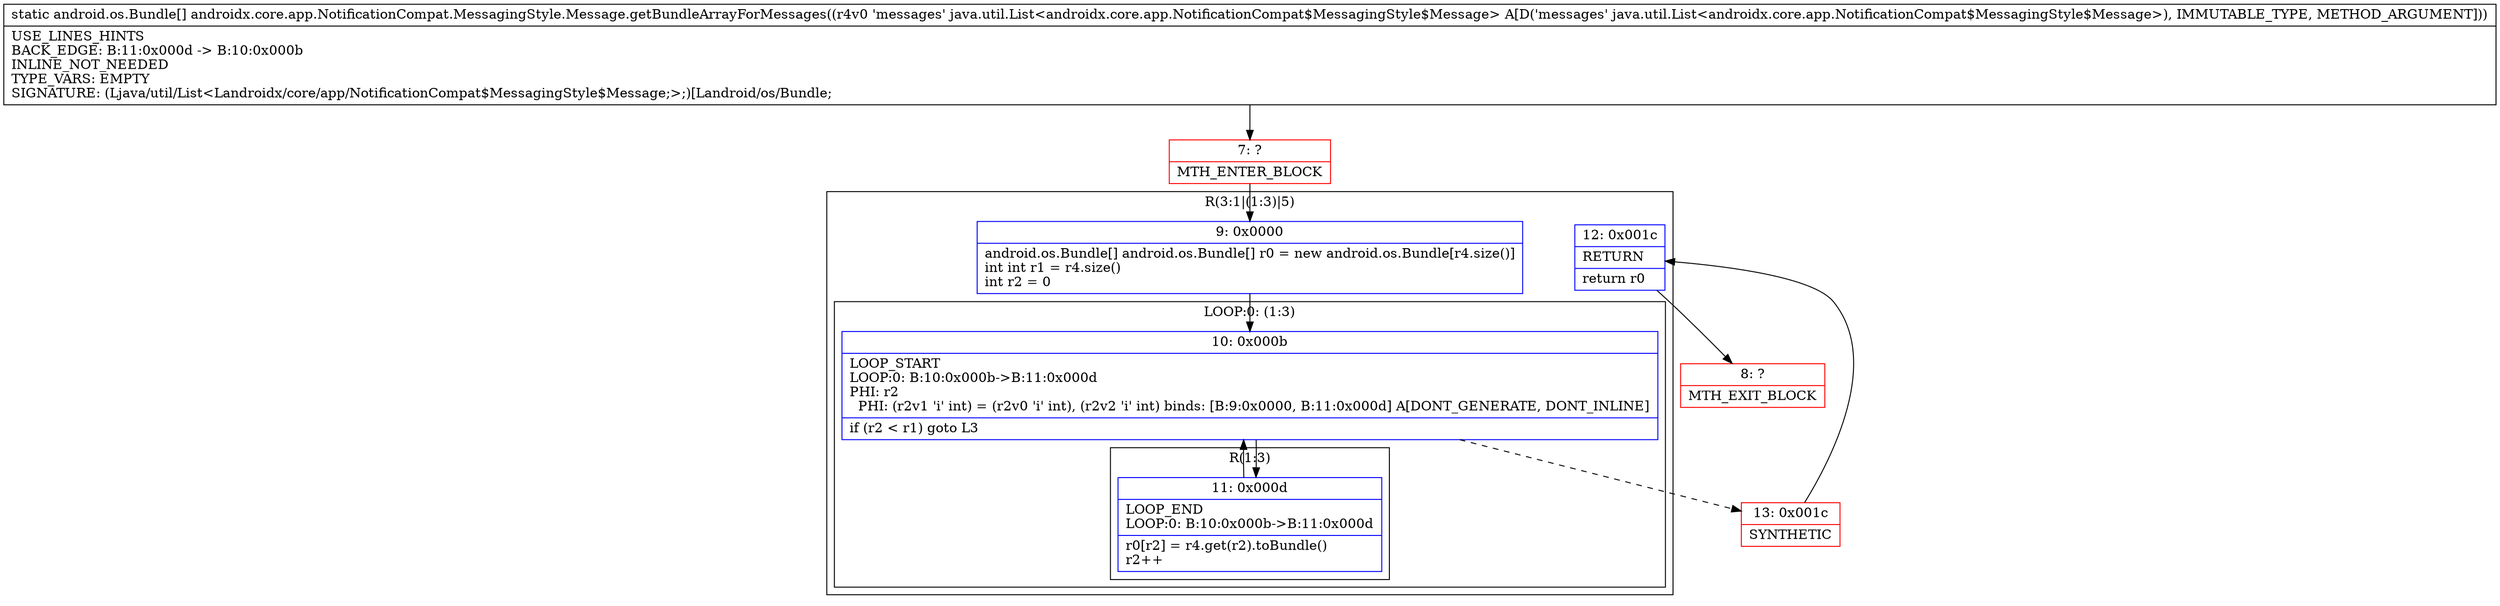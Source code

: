 digraph "CFG forandroidx.core.app.NotificationCompat.MessagingStyle.Message.getBundleArrayForMessages(Ljava\/util\/List;)[Landroid\/os\/Bundle;" {
subgraph cluster_Region_1337087682 {
label = "R(3:1|(1:3)|5)";
node [shape=record,color=blue];
Node_9 [shape=record,label="{9\:\ 0x0000|android.os.Bundle[] android.os.Bundle[] r0 = new android.os.Bundle[r4.size()]\lint int r1 = r4.size()\lint r2 = 0\l}"];
subgraph cluster_LoopRegion_1570872286 {
label = "LOOP:0: (1:3)";
node [shape=record,color=blue];
Node_10 [shape=record,label="{10\:\ 0x000b|LOOP_START\lLOOP:0: B:10:0x000b\-\>B:11:0x000d\lPHI: r2 \l  PHI: (r2v1 'i' int) = (r2v0 'i' int), (r2v2 'i' int) binds: [B:9:0x0000, B:11:0x000d] A[DONT_GENERATE, DONT_INLINE]\l|if (r2 \< r1) goto L3\l}"];
subgraph cluster_Region_26491598 {
label = "R(1:3)";
node [shape=record,color=blue];
Node_11 [shape=record,label="{11\:\ 0x000d|LOOP_END\lLOOP:0: B:10:0x000b\-\>B:11:0x000d\l|r0[r2] = r4.get(r2).toBundle()\lr2++\l}"];
}
}
Node_12 [shape=record,label="{12\:\ 0x001c|RETURN\l|return r0\l}"];
}
Node_7 [shape=record,color=red,label="{7\:\ ?|MTH_ENTER_BLOCK\l}"];
Node_13 [shape=record,color=red,label="{13\:\ 0x001c|SYNTHETIC\l}"];
Node_8 [shape=record,color=red,label="{8\:\ ?|MTH_EXIT_BLOCK\l}"];
MethodNode[shape=record,label="{static android.os.Bundle[] androidx.core.app.NotificationCompat.MessagingStyle.Message.getBundleArrayForMessages((r4v0 'messages' java.util.List\<androidx.core.app.NotificationCompat$MessagingStyle$Message\> A[D('messages' java.util.List\<androidx.core.app.NotificationCompat$MessagingStyle$Message\>), IMMUTABLE_TYPE, METHOD_ARGUMENT]))  | USE_LINES_HINTS\lBACK_EDGE: B:11:0x000d \-\> B:10:0x000b\lINLINE_NOT_NEEDED\lTYPE_VARS: EMPTY\lSIGNATURE: (Ljava\/util\/List\<Landroidx\/core\/app\/NotificationCompat$MessagingStyle$Message;\>;)[Landroid\/os\/Bundle;\l}"];
MethodNode -> Node_7;Node_9 -> Node_10;
Node_10 -> Node_11;
Node_10 -> Node_13[style=dashed];
Node_11 -> Node_10;
Node_12 -> Node_8;
Node_7 -> Node_9;
Node_13 -> Node_12;
}

